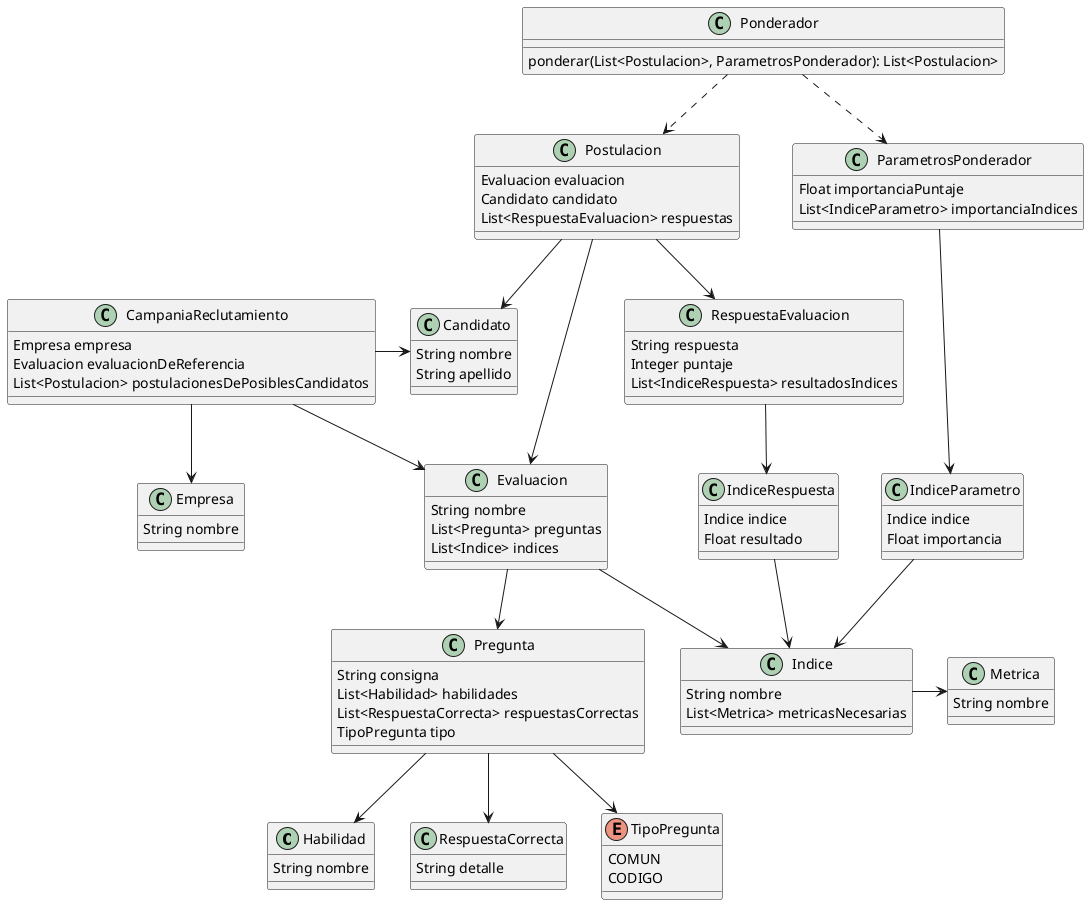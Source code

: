 @startuml
'https://plantuml.com/class-diagram

class Habilidad {
    String nombre
}

class RespuestaCorrecta {
    String detalle
}

enum TipoPregunta {
    COMUN
    CODIGO
}

class Pregunta {
    String consigna
    List<Habilidad> habilidades
    List<RespuestaCorrecta> respuestasCorrectas
    TipoPregunta tipo
}

class Metrica {
    String nombre
}

class Indice {
    String nombre
    List<Metrica> metricasNecesarias
}

class Evaluacion {
    String nombre
    List<Pregunta> preguntas
    List<Indice> indices
}

class Candidato {
    String nombre
    String apellido
}

class IndiceRespuesta {
    Indice indice
    Float resultado
}

class RespuestaEvaluacion {
    String respuesta
    Integer puntaje
    List<IndiceRespuesta> resultadosIndices
}

class Postulacion {
    Evaluacion evaluacion
    Candidato candidato
    List<RespuestaEvaluacion> respuestas
}

class Empresa {
    String nombre
}

class CampaniaReclutamiento {
    Empresa empresa
    Evaluacion evaluacionDeReferencia
    List<Postulacion> postulacionesDePosiblesCandidatos
}

class IndiceParametro {
    Indice indice
    Float importancia
}

class ParametrosPonderador {
    Float importanciaPuntaje
    List<IndiceParametro> importanciaIndices
}

class Ponderador {
    ponderar(List<Postulacion>, ParametrosPonderador): List<Postulacion>
}

Pregunta --> Habilidad
Pregunta --> RespuestaCorrecta
Pregunta --> TipoPregunta
Evaluacion --> Pregunta
Evaluacion --> Indice
Indice -> Metrica
Postulacion --> Evaluacion
Postulacion --> Candidato
Postulacion --> RespuestaEvaluacion
RespuestaEvaluacion --> IndiceRespuesta
IndiceRespuesta --> Indice
CampaniaReclutamiento --> Empresa
CampaniaReclutamiento --> Evaluacion
CampaniaReclutamiento -> Candidato
Ponderador ..> Postulacion
Ponderador ..> ParametrosPonderador
ParametrosPonderador --> IndiceParametro
IndiceParametro --> Indice

@enduml